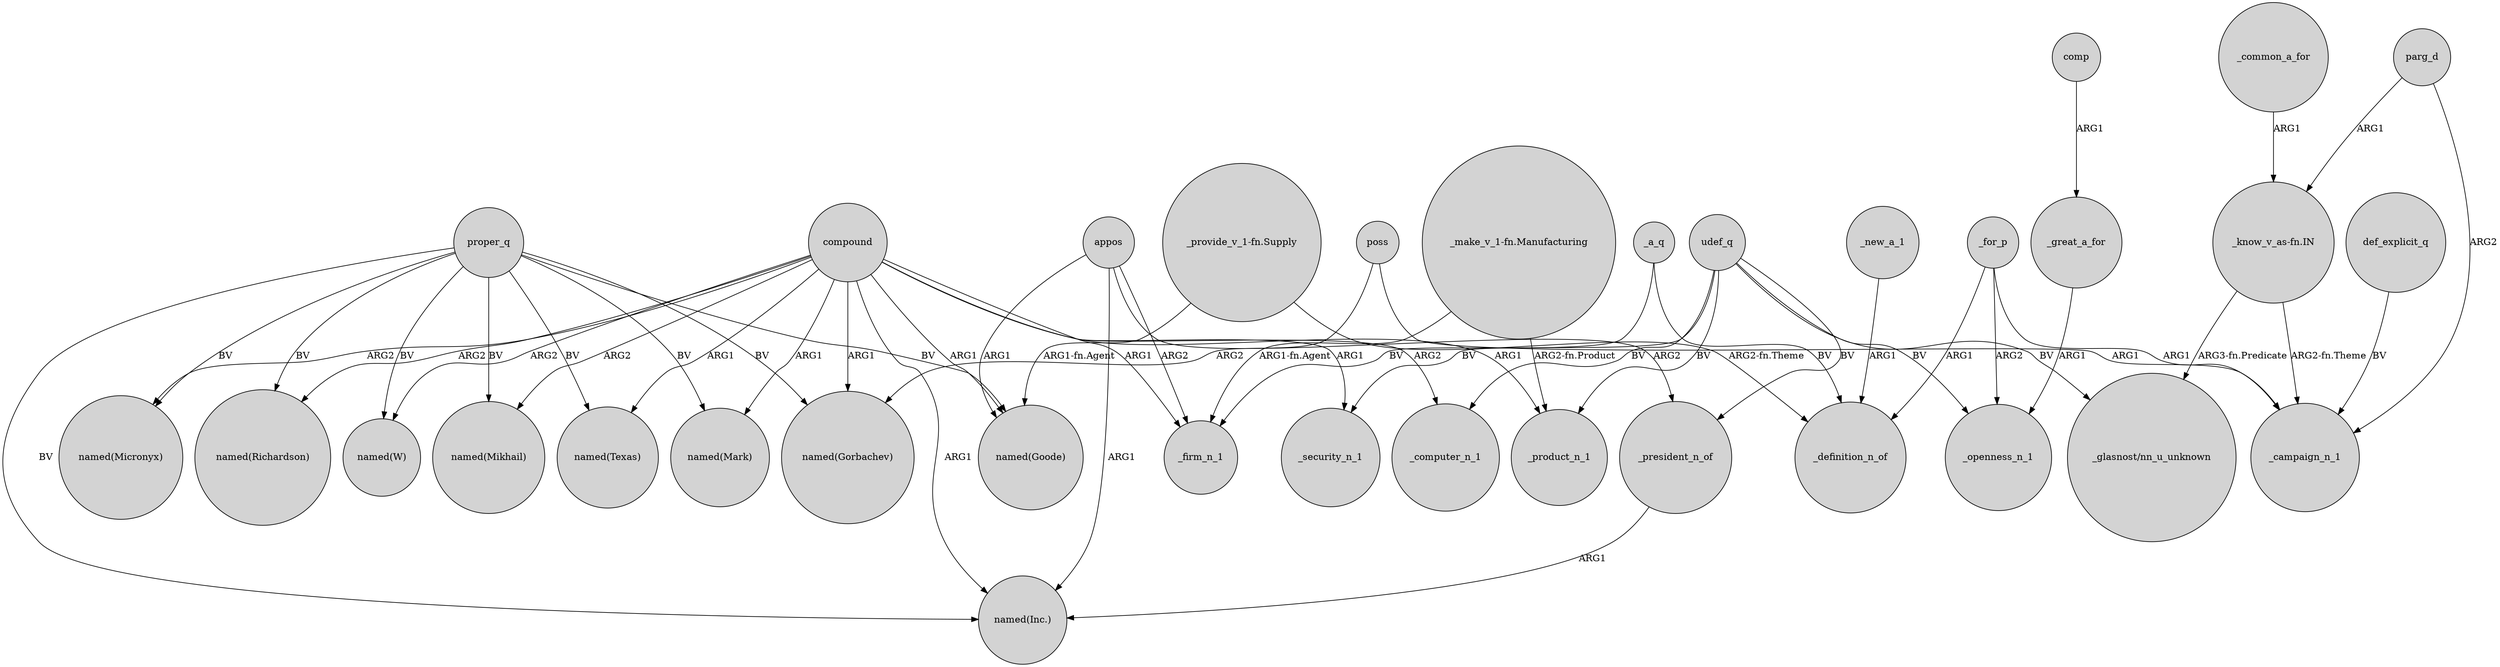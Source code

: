 digraph {
	node [shape=circle style=filled]
	proper_q -> "named(Inc.)" [label=BV]
	poss -> "named(Gorbachev)" [label=ARG2]
	compound -> _product_n_1 [label=ARG1]
	compound -> "named(Micronyx)" [label=ARG2]
	_for_p -> _definition_n_of [label=ARG1]
	compound -> "named(Texas)" [label=ARG1]
	appos -> _firm_n_1 [label=ARG2]
	"_make_v_1-fn.Manufacturing" -> _product_n_1 [label="ARG2-fn.Product"]
	proper_q -> "named(W)" [label=BV]
	compound -> "named(Mark)" [label=ARG1]
	_a_q -> _firm_n_1 [label=BV]
	parg_d -> "_know_v_as-fn.IN" [label=ARG1]
	_for_p -> _openness_n_1 [label=ARG2]
	parg_d -> _campaign_n_1 [label=ARG2]
	compound -> "named(Gorbachev)" [label=ARG1]
	appos -> "named(Goode)" [label=ARG1]
	_president_n_of -> "named(Inc.)" [label=ARG1]
	compound -> _security_n_1 [label=ARG1]
	udef_q -> _computer_n_1 [label=BV]
	comp -> _great_a_for [label=ARG1]
	compound -> _computer_n_1 [label=ARG2]
	_common_a_for -> "_know_v_as-fn.IN" [label=ARG1]
	"_provide_v_1-fn.Supply" -> "named(Goode)" [label="ARG1-fn.Agent"]
	proper_q -> "named(Mark)" [label=BV]
	compound -> "named(Goode)" [label=ARG1]
	_great_a_for -> _openness_n_1 [label=ARG1]
	appos -> _president_n_of [label=ARG2]
	proper_q -> "named(Texas)" [label=BV]
	compound -> "named(Richardson)" [label=ARG2]
	def_explicit_q -> _campaign_n_1 [label=BV]
	udef_q -> _president_n_of [label=BV]
	udef_q -> "_glasnost/nn_u_unknown" [label=BV]
	_new_a_1 -> _definition_n_of [label=ARG1]
	proper_q -> "named(Richardson)" [label=BV]
	proper_q -> "named(Mikhail)" [label=BV]
	_for_p -> _campaign_n_1 [label=ARG1]
	compound -> _firm_n_1 [label=ARG1]
	udef_q -> _product_n_1 [label=BV]
	udef_q -> _openness_n_1 [label=BV]
	"_know_v_as-fn.IN" -> "_glasnost/nn_u_unknown" [label="ARG3-fn.Predicate"]
	compound -> "named(W)" [label=ARG2]
	"_provide_v_1-fn.Supply" -> _definition_n_of [label="ARG2-fn.Theme"]
	proper_q -> "named(Micronyx)" [label=BV]
	appos -> "named(Inc.)" [label=ARG1]
	"_make_v_1-fn.Manufacturing" -> _firm_n_1 [label="ARG1-fn.Agent"]
	"_know_v_as-fn.IN" -> _campaign_n_1 [label="ARG2-fn.Theme"]
	proper_q -> "named(Gorbachev)" [label=BV]
	proper_q -> "named(Goode)" [label=BV]
	poss -> _campaign_n_1 [label=ARG1]
	compound -> "named(Mikhail)" [label=ARG2]
	_a_q -> _definition_n_of [label=BV]
	udef_q -> _security_n_1 [label=BV]
	compound -> "named(Inc.)" [label=ARG1]
}
